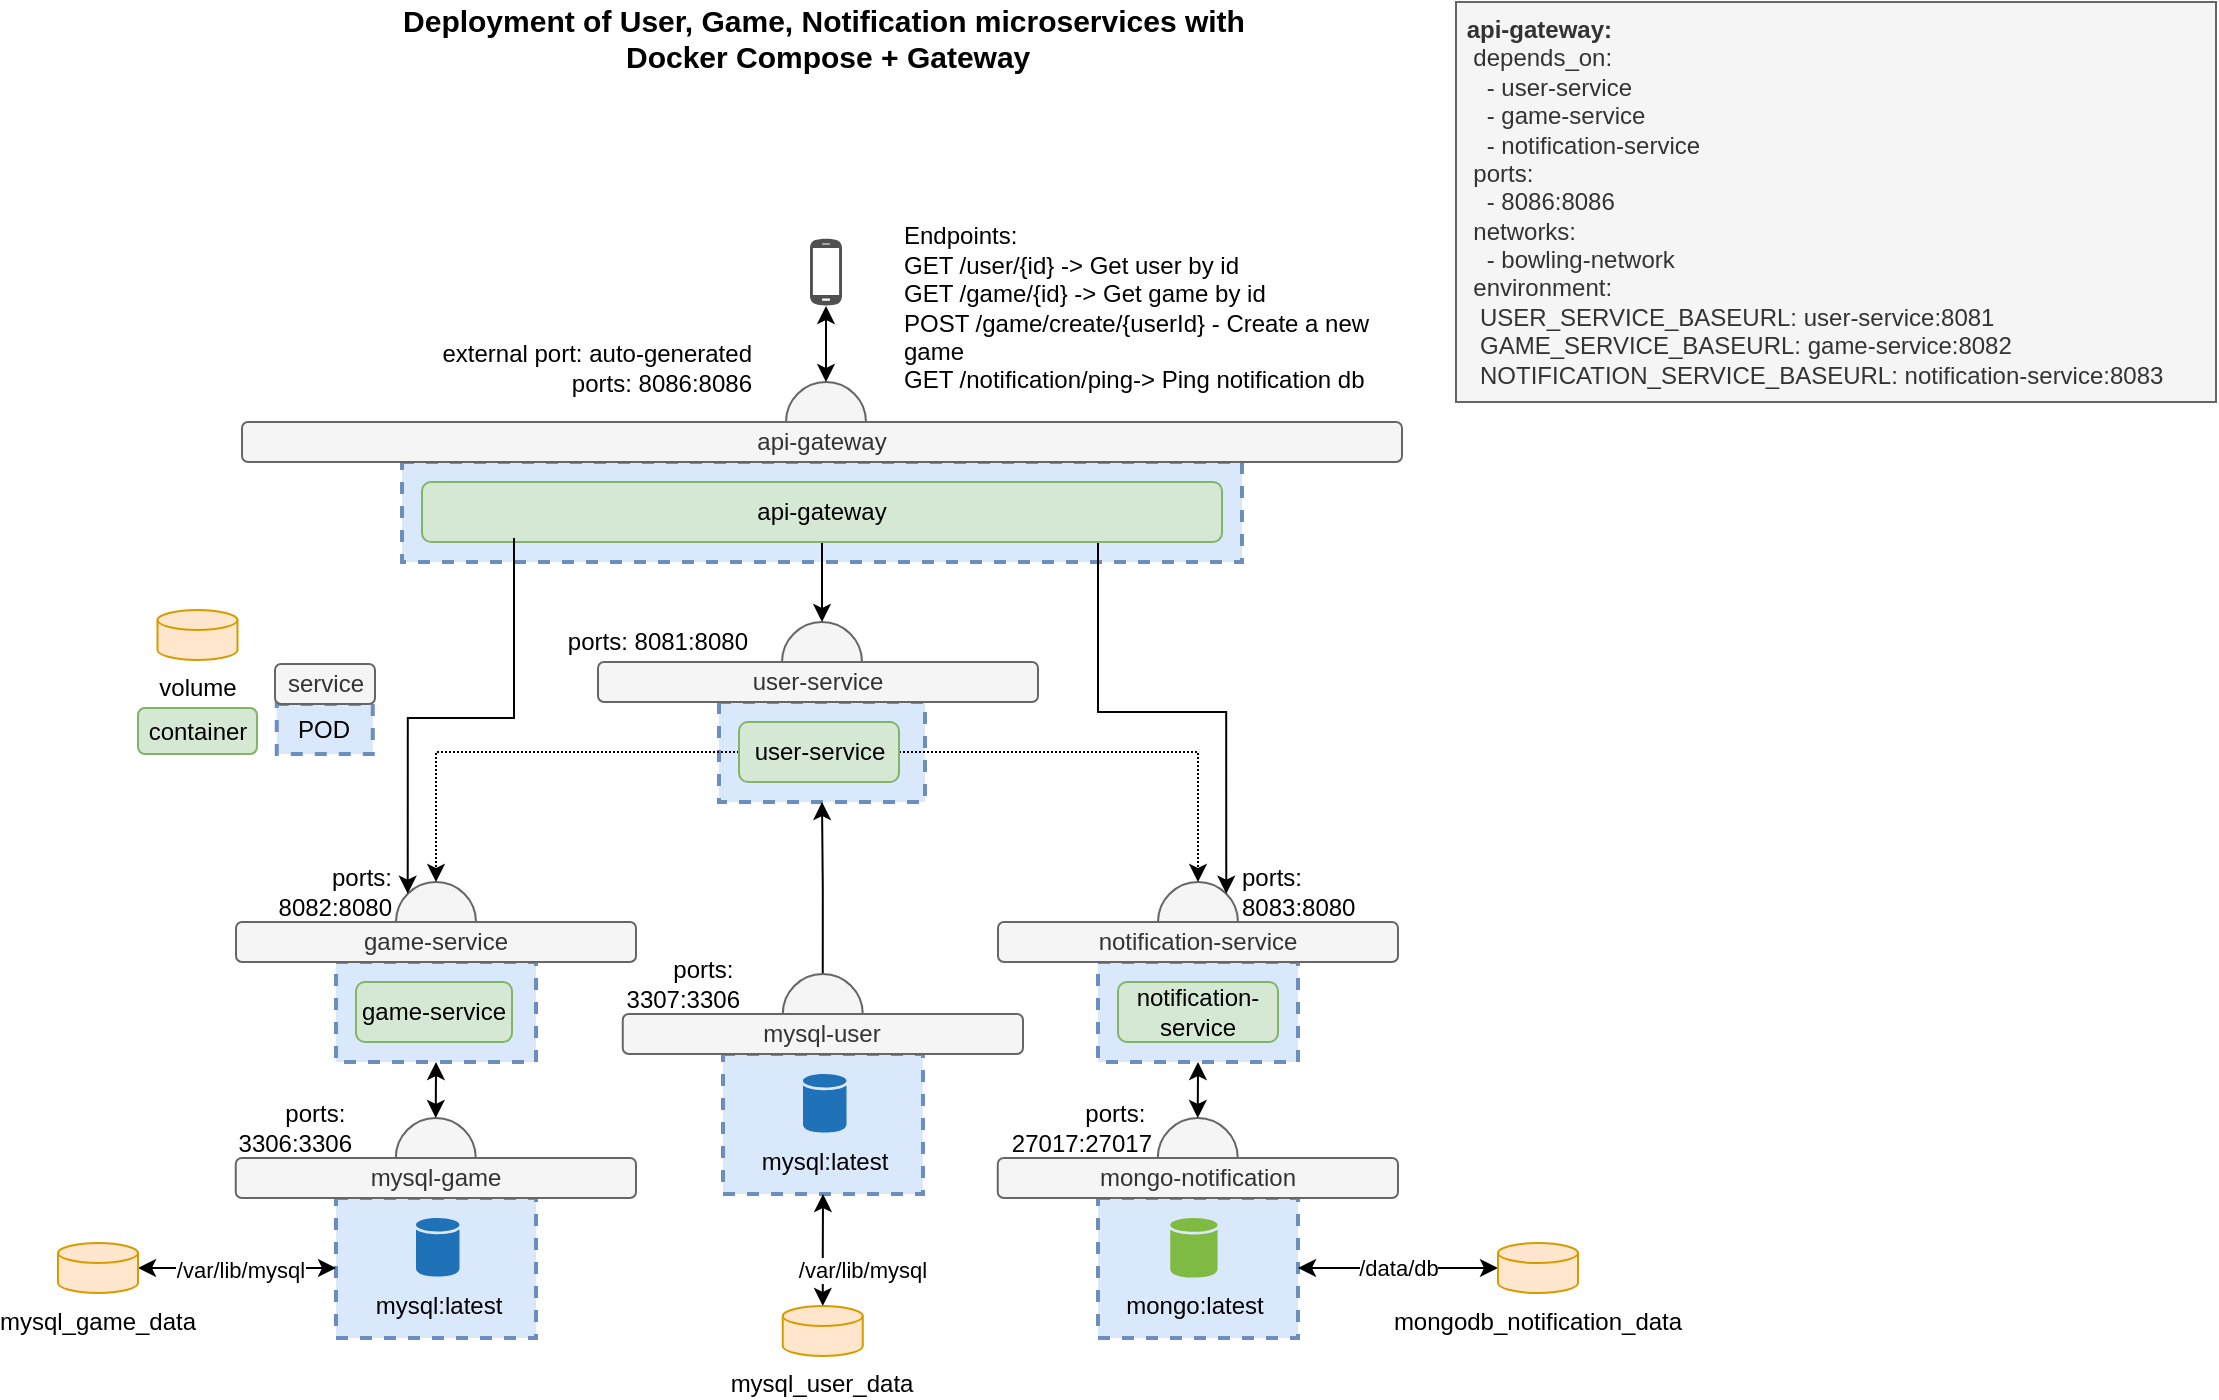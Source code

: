 <mxfile version="20.7.4" type="device"><diagram id="xytzlK5KDnMRwaH8Op_2" name="Pagina-1"><mxGraphModel dx="1219" dy="713" grid="1" gridSize="10" guides="1" tooltips="1" connect="1" arrows="1" fold="1" page="1" pageScale="1" pageWidth="827" pageHeight="1169" math="0" shadow="0"><root><mxCell id="0"/><mxCell id="1" parent="0"/><mxCell id="WILiu7cNs4QEjj5eBvjj-1" value="" style="ellipse;whiteSpace=wrap;html=1;aspect=fixed;strokeWidth=1;fillColor=#f5f5f5;strokeColor=#666666;fontColor=#333333;" parent="1" vertex="1"><mxGeometry x="762" y="632" width="40" height="40" as="geometry"/></mxCell><mxCell id="WILiu7cNs4QEjj5eBvjj-2" value="" style="ellipse;whiteSpace=wrap;html=1;aspect=fixed;strokeWidth=1;fillColor=#f5f5f5;strokeColor=#666666;fontColor=#333333;" parent="1" vertex="1"><mxGeometry x="381" y="632" width="40" height="40" as="geometry"/></mxCell><mxCell id="WILiu7cNs4QEjj5eBvjj-3" value="" style="rounded=0;whiteSpace=wrap;html=1;strokeColor=#6c8ebf;dashed=1;strokeWidth=2;fillColor=#dae8fc;" parent="1" vertex="1"><mxGeometry x="542.5" y="542" width="103" height="50" as="geometry"/></mxCell><mxCell id="WILiu7cNs4QEjj5eBvjj-4" value="" style="rounded=0;whiteSpace=wrap;html=1;strokeColor=#6c8ebf;dashed=1;strokeWidth=2;fillColor=#dae8fc;" parent="1" vertex="1"><mxGeometry x="732" y="672" width="100" height="50" as="geometry"/></mxCell><mxCell id="WILiu7cNs4QEjj5eBvjj-5" value="" style="rounded=0;whiteSpace=wrap;html=1;strokeColor=#6c8ebf;dashed=1;strokeWidth=2;fillColor=#dae8fc;" parent="1" vertex="1"><mxGeometry x="732" y="790" width="100" height="70" as="geometry"/></mxCell><mxCell id="WILiu7cNs4QEjj5eBvjj-6" value="" style="rounded=0;whiteSpace=wrap;html=1;strokeColor=#6c8ebf;dashed=1;strokeWidth=2;fillColor=#dae8fc;" parent="1" vertex="1"><mxGeometry x="351" y="790" width="100" height="70" as="geometry"/></mxCell><mxCell id="WILiu7cNs4QEjj5eBvjj-7" value="" style="rounded=0;whiteSpace=wrap;html=1;strokeColor=#6c8ebf;dashed=1;fillColor=#dae8fc;strokeWidth=2;" parent="1" vertex="1"><mxGeometry x="351" y="672" width="100" height="50" as="geometry"/></mxCell><mxCell id="WILiu7cNs4QEjj5eBvjj-8" value="game-service" style="rounded=1;whiteSpace=wrap;html=1;fillColor=#d5e8d4;strokeColor=#82b366;" parent="1" vertex="1"><mxGeometry x="361" y="682" width="78" height="30" as="geometry"/></mxCell><mxCell id="WILiu7cNs4QEjj5eBvjj-9" value="notification-service" style="rounded=1;whiteSpace=wrap;html=1;fillColor=#d5e8d4;strokeColor=#82b366;" parent="1" vertex="1"><mxGeometry x="742" y="682" width="80" height="30" as="geometry"/></mxCell><mxCell id="WILiu7cNs4QEjj5eBvjj-10" value="game-service" style="rounded=1;whiteSpace=wrap;html=1;fillColor=#f5f5f5;strokeColor=#666666;fontColor=#333333;" parent="1" vertex="1"><mxGeometry x="301" y="652" width="200" height="20" as="geometry"/></mxCell><mxCell id="WILiu7cNs4QEjj5eBvjj-11" value="notification-service" style="rounded=1;whiteSpace=wrap;html=1;fillColor=#f5f5f5;strokeColor=#666666;fontColor=#333333;" parent="1" vertex="1"><mxGeometry x="682" y="652" width="200" height="20" as="geometry"/></mxCell><mxCell id="WILiu7cNs4QEjj5eBvjj-12" value="mongo:latest" style="shadow=0;dashed=0;html=1;strokeColor=none;labelPosition=center;verticalLabelPosition=bottom;verticalAlign=top;outlineConnect=0;align=center;shape=mxgraph.office.databases.database;fillColor=#7FBA42;" parent="1" vertex="1"><mxGeometry x="768.13" y="800" width="23.63" height="30" as="geometry"/></mxCell><mxCell id="WILiu7cNs4QEjj5eBvjj-13" value="mysql:latest" style="shadow=0;dashed=0;html=1;strokeColor=none;labelPosition=center;verticalLabelPosition=bottom;verticalAlign=top;outlineConnect=0;align=center;shape=mxgraph.office.databases.database;fillColor=#2072B8;" parent="1" vertex="1"><mxGeometry x="391" y="800" width="21.75" height="29.5" as="geometry"/></mxCell><mxCell id="WILiu7cNs4QEjj5eBvjj-14" style="edgeStyle=orthogonalEdgeStyle;rounded=0;orthogonalLoop=1;jettySize=auto;html=1;exitX=1;exitY=0.5;exitDx=0;exitDy=0;entryX=0.5;entryY=0;entryDx=0;entryDy=0;dashed=1;dashPattern=1 1;" parent="1" source="WILiu7cNs4QEjj5eBvjj-16" target="WILiu7cNs4QEjj5eBvjj-1" edge="1"><mxGeometry relative="1" as="geometry"/></mxCell><mxCell id="WILiu7cNs4QEjj5eBvjj-15" style="edgeStyle=orthogonalEdgeStyle;rounded=0;orthogonalLoop=1;jettySize=auto;html=1;exitX=0;exitY=0.5;exitDx=0;exitDy=0;entryX=0.5;entryY=0;entryDx=0;entryDy=0;dashed=1;dashPattern=1 1;" parent="1" source="WILiu7cNs4QEjj5eBvjj-16" target="WILiu7cNs4QEjj5eBvjj-2" edge="1"><mxGeometry relative="1" as="geometry"><Array as="points"><mxPoint x="401" y="567"/></Array></mxGeometry></mxCell><mxCell id="WILiu7cNs4QEjj5eBvjj-16" value="user-service" style="rounded=1;whiteSpace=wrap;html=1;fillColor=#d5e8d4;strokeColor=#82b366;" parent="1" vertex="1"><mxGeometry x="552.5" y="552" width="80" height="30" as="geometry"/></mxCell><mxCell id="WILiu7cNs4QEjj5eBvjj-17" value="" style="ellipse;whiteSpace=wrap;html=1;aspect=fixed;strokeWidth=1;fillColor=#f5f5f5;strokeColor=#666666;fontColor=#333333;" parent="1" vertex="1"><mxGeometry x="574" y="502" width="40" height="40" as="geometry"/></mxCell><mxCell id="WILiu7cNs4QEjj5eBvjj-18" value="user-service" style="rounded=1;whiteSpace=wrap;html=1;fillColor=#f5f5f5;strokeColor=#666666;fontColor=#333333;" parent="1" vertex="1"><mxGeometry x="482" y="522" width="220" height="20" as="geometry"/></mxCell><mxCell id="WILiu7cNs4QEjj5eBvjj-19" value="" style="pointerEvents=1;shadow=0;dashed=0;html=1;strokeColor=none;fillColor=#505050;labelPosition=center;verticalLabelPosition=bottom;verticalAlign=top;outlineConnect=0;align=center;shape=mxgraph.office.devices.cell_phone_android_standalone;" parent="1" vertex="1"><mxGeometry x="588" y="310" width="16" height="34" as="geometry"/></mxCell><mxCell id="WILiu7cNs4QEjj5eBvjj-20" value="&lt;div&gt;ports:&lt;/div&gt;&lt;div&gt;8082:&lt;span style=&quot;background-color: initial;&quot;&gt;8080&lt;/span&gt;&lt;/div&gt;" style="text;html=1;strokeColor=none;fillColor=none;align=right;verticalAlign=middle;whiteSpace=wrap;rounded=0;" parent="1" vertex="1"><mxGeometry x="272" y="622" width="109" height="30" as="geometry"/></mxCell><mxCell id="WILiu7cNs4QEjj5eBvjj-21" value="&lt;div&gt;ports:&lt;/div&gt;&lt;div&gt;8083:&lt;span style=&quot;background-color: initial;&quot;&gt;8080&lt;/span&gt;&lt;/div&gt;" style="text;html=1;strokeColor=none;fillColor=none;align=left;verticalAlign=middle;whiteSpace=wrap;rounded=0;" parent="1" vertex="1"><mxGeometry x="802" y="622" width="109" height="30" as="geometry"/></mxCell><mxCell id="WILiu7cNs4QEjj5eBvjj-22" value="POD" style="rounded=0;whiteSpace=wrap;html=1;strokeColor=#6c8ebf;dashed=1;fillColor=#dae8fc;strokeWidth=2;" parent="1" vertex="1"><mxGeometry x="321.38" y="543" width="48" height="25" as="geometry"/></mxCell><mxCell id="WILiu7cNs4QEjj5eBvjj-23" value="service" style="rounded=1;whiteSpace=wrap;html=1;fillColor=#f5f5f5;strokeColor=#666666;fontColor=#333333;" parent="1" vertex="1"><mxGeometry x="320.5" y="523" width="50" height="20" as="geometry"/></mxCell><mxCell id="WILiu7cNs4QEjj5eBvjj-24" value="" style="ellipse;whiteSpace=wrap;html=1;aspect=fixed;strokeWidth=1;fillColor=#f5f5f5;strokeColor=#666666;fontColor=#333333;" parent="1" vertex="1"><mxGeometry x="380.88" y="750" width="40" height="40" as="geometry"/></mxCell><mxCell id="WILiu7cNs4QEjj5eBvjj-25" value="mysql-game" style="rounded=1;whiteSpace=wrap;html=1;fillColor=#f5f5f5;strokeColor=#666666;fontColor=#333333;" parent="1" vertex="1"><mxGeometry x="300.88" y="770" width="200.12" height="20" as="geometry"/></mxCell><mxCell id="WILiu7cNs4QEjj5eBvjj-26" value="&lt;div&gt;&lt;span&gt;ports:&amp;nbsp;&lt;/span&gt;&lt;br&gt;&lt;/div&gt;3306:3306" style="text;html=1;strokeColor=none;fillColor=none;align=right;verticalAlign=middle;whiteSpace=wrap;rounded=0;" parent="1" vertex="1"><mxGeometry x="252" y="740" width="109" height="30" as="geometry"/></mxCell><mxCell id="WILiu7cNs4QEjj5eBvjj-27" value="" style="endArrow=classic;startArrow=classic;html=1;exitX=0.5;exitY=1;exitDx=0;exitDy=0;entryX=0.5;entryY=0;entryDx=0;entryDy=0;" parent="1" source="WILiu7cNs4QEjj5eBvjj-7" target="WILiu7cNs4QEjj5eBvjj-24" edge="1"><mxGeometry width="50" height="50" relative="1" as="geometry"><mxPoint x="671" y="722" as="sourcePoint"/><mxPoint x="691" y="752" as="targetPoint"/></mxGeometry></mxCell><mxCell id="WILiu7cNs4QEjj5eBvjj-28" value="" style="ellipse;whiteSpace=wrap;html=1;aspect=fixed;strokeWidth=1;fillColor=#f5f5f5;strokeColor=#666666;fontColor=#333333;" parent="1" vertex="1"><mxGeometry x="761.88" y="750" width="40" height="40" as="geometry"/></mxCell><mxCell id="WILiu7cNs4QEjj5eBvjj-29" value="mongo-notification" style="rounded=1;whiteSpace=wrap;html=1;fillColor=#f5f5f5;strokeColor=#666666;fontColor=#333333;" parent="1" vertex="1"><mxGeometry x="681.88" y="770" width="200.12" height="20" as="geometry"/></mxCell><mxCell id="WILiu7cNs4QEjj5eBvjj-30" value="&lt;div&gt;&lt;span&gt;ports:&amp;nbsp;&lt;/span&gt;&lt;br&gt;&lt;/div&gt;27017:27017" style="text;html=1;strokeColor=none;fillColor=none;align=right;verticalAlign=middle;whiteSpace=wrap;rounded=0;" parent="1" vertex="1"><mxGeometry x="652" y="740" width="109" height="30" as="geometry"/></mxCell><mxCell id="WILiu7cNs4QEjj5eBvjj-31" value="" style="endArrow=classic;startArrow=classic;html=1;exitX=0.5;exitY=1;exitDx=0;exitDy=0;entryX=0.5;entryY=0;entryDx=0;entryDy=0;" parent="1" source="WILiu7cNs4QEjj5eBvjj-4" target="WILiu7cNs4QEjj5eBvjj-28" edge="1"><mxGeometry width="50" height="50" relative="1" as="geometry"><mxPoint x="502" y="732" as="sourcePoint"/><mxPoint x="501.88" y="760" as="targetPoint"/></mxGeometry></mxCell><mxCell id="WILiu7cNs4QEjj5eBvjj-32" value="&lt;div&gt;&lt;span style=&quot;background-color: initial;&quot;&gt;ports: 8081:&lt;/span&gt;&lt;span style=&quot;background-color: initial;&quot;&gt;8080&lt;/span&gt;&lt;br&gt;&lt;/div&gt;" style="text;html=1;strokeColor=none;fillColor=none;align=right;verticalAlign=middle;whiteSpace=wrap;rounded=0;" parent="1" vertex="1"><mxGeometry x="380.88" y="502" width="178" height="20" as="geometry"/></mxCell><mxCell id="WILiu7cNs4QEjj5eBvjj-33" value="&lt;div&gt;&lt;b&gt;&lt;font style=&quot;font-size: 15px&quot;&gt;Deployment of User, Game, Notification microservices with&lt;br&gt;&amp;nbsp;Docker Compose + Gateway&lt;/font&gt;&lt;/b&gt;&lt;/div&gt;" style="text;html=1;strokeColor=none;fillColor=none;align=center;verticalAlign=middle;whiteSpace=wrap;rounded=0;" parent="1" vertex="1"><mxGeometry x="246.38" y="200" width="698" height="20" as="geometry"/></mxCell><mxCell id="WILiu7cNs4QEjj5eBvjj-34" style="edgeStyle=orthogonalEdgeStyle;rounded=0;orthogonalLoop=1;jettySize=auto;html=1;entryX=0;entryY=0.5;entryDx=0;entryDy=0;startArrow=classic;startFill=1;" parent="1" source="WILiu7cNs4QEjj5eBvjj-36" target="WILiu7cNs4QEjj5eBvjj-6" edge="1"><mxGeometry relative="1" as="geometry"/></mxCell><mxCell id="WILiu7cNs4QEjj5eBvjj-35" value="/var/lib/mysql" style="edgeLabel;html=1;align=center;verticalAlign=middle;resizable=0;points=[];" parent="WILiu7cNs4QEjj5eBvjj-34" vertex="1" connectable="0"><mxGeometry x="-0.34" y="-1" relative="1" as="geometry"><mxPoint x="18" as="offset"/></mxGeometry></mxCell><mxCell id="WILiu7cNs4QEjj5eBvjj-36" value="mysql_game_data" style="shape=cylinder3;whiteSpace=wrap;html=1;boundedLbl=1;backgroundOutline=1;size=5;verticalAlign=top;labelPosition=center;verticalLabelPosition=bottom;align=center;fillColor=#ffe6cc;strokeColor=#d79b00;" parent="1" vertex="1"><mxGeometry x="212" y="812.5" width="40" height="25" as="geometry"/></mxCell><mxCell id="WILiu7cNs4QEjj5eBvjj-37" value="/data/db" style="edgeStyle=orthogonalEdgeStyle;rounded=0;orthogonalLoop=1;jettySize=auto;html=1;entryX=1;entryY=0.5;entryDx=0;entryDy=0;startArrow=classic;startFill=1;" parent="1" source="WILiu7cNs4QEjj5eBvjj-38" target="WILiu7cNs4QEjj5eBvjj-5" edge="1"><mxGeometry relative="1" as="geometry"/></mxCell><mxCell id="WILiu7cNs4QEjj5eBvjj-38" value="mongodb_notification_data" style="shape=cylinder3;whiteSpace=wrap;html=1;boundedLbl=1;backgroundOutline=1;size=5;verticalAlign=top;labelPosition=center;verticalLabelPosition=bottom;align=center;fillColor=#ffe6cc;strokeColor=#d79b00;" parent="1" vertex="1"><mxGeometry x="932" y="812.5" width="40" height="25" as="geometry"/></mxCell><mxCell id="WILiu7cNs4QEjj5eBvjj-39" value="container" style="rounded=1;whiteSpace=wrap;html=1;fillColor=#d5e8d4;strokeColor=#82b366;" parent="1" vertex="1"><mxGeometry x="252" y="545" width="59.5" height="23" as="geometry"/></mxCell><mxCell id="WILiu7cNs4QEjj5eBvjj-40" value="volume" style="shape=cylinder3;whiteSpace=wrap;html=1;boundedLbl=1;backgroundOutline=1;size=5;verticalAlign=top;labelPosition=center;verticalLabelPosition=bottom;align=center;fillColor=#ffe6cc;strokeColor=#d79b00;" parent="1" vertex="1"><mxGeometry x="261.75" y="496" width="40" height="25" as="geometry"/></mxCell><mxCell id="WILiu7cNs4QEjj5eBvjj-41" value="&lt;div&gt;&lt;b&gt;&amp;nbsp;api-gateway:&lt;/b&gt;&lt;/div&gt;&lt;div&gt;&amp;nbsp; depends_on:&lt;/div&gt;&lt;div&gt;&amp;nbsp; &amp;nbsp; - user-service&lt;/div&gt;&lt;div&gt;&amp;nbsp; &amp;nbsp; - game-service&lt;/div&gt;&lt;div&gt;&amp;nbsp; &amp;nbsp; - notification-service&lt;/div&gt;&lt;div&gt;&amp;nbsp; ports:&lt;/div&gt;&lt;div&gt;&amp;nbsp; &amp;nbsp; - 8086:8086&lt;/div&gt;&lt;div&gt;&lt;div&gt;&amp;nbsp; networks:&lt;/div&gt;&lt;div&gt;&amp;nbsp; &amp;nbsp; - bowling-network&lt;/div&gt;&lt;/div&gt;&lt;div&gt;&amp;nbsp;&amp;nbsp;environment:&lt;br&gt;&lt;/div&gt;&lt;div&gt;&amp;nbsp; &amp;nbsp;USER_SERVICE_BASEURL: user-service:8081&lt;/div&gt;&lt;div&gt;&amp;nbsp; &amp;nbsp;GAME_SERVICE_BASEURL: game-service:8082&lt;/div&gt;&lt;div&gt;&amp;nbsp; &amp;nbsp;NOTIFICATION_SERVICE_BASEURL: notification-service:8083&lt;/div&gt;" style="text;html=1;align=left;verticalAlign=middle;resizable=0;points=[];autosize=1;strokeColor=#666666;fillColor=#f5f5f5;fontColor=#333333;" parent="1" vertex="1"><mxGeometry x="911" y="192" width="380" height="200" as="geometry"/></mxCell><mxCell id="WILiu7cNs4QEjj5eBvjj-42" value="" style="rounded=0;whiteSpace=wrap;html=1;strokeColor=#6c8ebf;dashed=1;strokeWidth=2;fillColor=#dae8fc;" parent="1" vertex="1"><mxGeometry x="544.5" y="718" width="100" height="70" as="geometry"/></mxCell><mxCell id="WILiu7cNs4QEjj5eBvjj-43" value="mysql:latest" style="shadow=0;dashed=0;html=1;strokeColor=none;labelPosition=center;verticalLabelPosition=bottom;verticalAlign=top;outlineConnect=0;align=center;shape=mxgraph.office.databases.database;fillColor=#2072B8;" parent="1" vertex="1"><mxGeometry x="584.5" y="728" width="21.75" height="29.5" as="geometry"/></mxCell><mxCell id="WILiu7cNs4QEjj5eBvjj-44" style="edgeStyle=orthogonalEdgeStyle;rounded=0;orthogonalLoop=1;jettySize=auto;html=1;exitX=0.5;exitY=0;exitDx=0;exitDy=0;entryX=0.5;entryY=1;entryDx=0;entryDy=0;" parent="1" source="WILiu7cNs4QEjj5eBvjj-45" target="WILiu7cNs4QEjj5eBvjj-3" edge="1"><mxGeometry relative="1" as="geometry"/></mxCell><mxCell id="WILiu7cNs4QEjj5eBvjj-45" value="" style="ellipse;whiteSpace=wrap;html=1;aspect=fixed;strokeWidth=1;fillColor=#f5f5f5;strokeColor=#666666;fontColor=#333333;" parent="1" vertex="1"><mxGeometry x="574.38" y="678" width="40" height="40" as="geometry"/></mxCell><mxCell id="WILiu7cNs4QEjj5eBvjj-46" value="mysql-user" style="rounded=1;whiteSpace=wrap;html=1;fillColor=#f5f5f5;strokeColor=#666666;fontColor=#333333;" parent="1" vertex="1"><mxGeometry x="494.38" y="698" width="200.12" height="20" as="geometry"/></mxCell><mxCell id="WILiu7cNs4QEjj5eBvjj-47" value="&lt;div&gt;&lt;span&gt;ports:&amp;nbsp;&lt;/span&gt;&lt;br&gt;&lt;/div&gt;3307:3306" style="text;html=1;strokeColor=none;fillColor=none;align=right;verticalAlign=middle;whiteSpace=wrap;rounded=0;" parent="1" vertex="1"><mxGeometry x="445.5" y="668" width="109" height="30" as="geometry"/></mxCell><mxCell id="WILiu7cNs4QEjj5eBvjj-48" style="edgeStyle=orthogonalEdgeStyle;rounded=0;orthogonalLoop=1;jettySize=auto;html=1;entryX=0.5;entryY=1;entryDx=0;entryDy=0;startArrow=classic;startFill=1;" parent="1" source="WILiu7cNs4QEjj5eBvjj-50" target="WILiu7cNs4QEjj5eBvjj-42" edge="1"><mxGeometry relative="1" as="geometry"/></mxCell><mxCell id="WILiu7cNs4QEjj5eBvjj-49" value="/var/lib/mysql" style="edgeLabel;html=1;align=center;verticalAlign=middle;resizable=0;points=[];" parent="WILiu7cNs4QEjj5eBvjj-48" vertex="1" connectable="0"><mxGeometry x="-0.34" y="-1" relative="1" as="geometry"><mxPoint x="18" as="offset"/></mxGeometry></mxCell><mxCell id="WILiu7cNs4QEjj5eBvjj-50" value="mysql_user_data" style="shape=cylinder3;whiteSpace=wrap;html=1;boundedLbl=1;backgroundOutline=1;size=5;verticalAlign=top;labelPosition=center;verticalLabelPosition=bottom;align=center;fillColor=#ffe6cc;strokeColor=#d79b00;" parent="1" vertex="1"><mxGeometry x="574.38" y="844" width="40" height="25" as="geometry"/></mxCell><mxCell id="WILiu7cNs4QEjj5eBvjj-51" value="" style="rounded=0;whiteSpace=wrap;html=1;strokeColor=#6c8ebf;dashed=1;strokeWidth=2;fillColor=#dae8fc;" parent="1" vertex="1"><mxGeometry x="384" y="422" width="420" height="50" as="geometry"/></mxCell><mxCell id="WILiu7cNs4QEjj5eBvjj-52" style="edgeStyle=orthogonalEdgeStyle;rounded=0;orthogonalLoop=1;jettySize=auto;html=1;exitX=0.5;exitY=1;exitDx=0;exitDy=0;entryX=0.5;entryY=0;entryDx=0;entryDy=0;" parent="1" source="WILiu7cNs4QEjj5eBvjj-54" target="WILiu7cNs4QEjj5eBvjj-17" edge="1"><mxGeometry relative="1" as="geometry"/></mxCell><mxCell id="WILiu7cNs4QEjj5eBvjj-53" style="edgeStyle=orthogonalEdgeStyle;rounded=0;orthogonalLoop=1;jettySize=auto;html=1;exitX=0.75;exitY=1;exitDx=0;exitDy=0;entryX=1;entryY=0;entryDx=0;entryDy=0;" parent="1" source="WILiu7cNs4QEjj5eBvjj-54" target="WILiu7cNs4QEjj5eBvjj-1" edge="1"><mxGeometry relative="1" as="geometry"><Array as="points"><mxPoint x="732" y="462"/><mxPoint x="732" y="547"/><mxPoint x="796" y="547"/></Array></mxGeometry></mxCell><mxCell id="WILiu7cNs4QEjj5eBvjj-54" value="api-gateway" style="rounded=1;whiteSpace=wrap;html=1;fillColor=#d5e8d4;strokeColor=#82b366;" parent="1" vertex="1"><mxGeometry x="394" y="432" width="400" height="30" as="geometry"/></mxCell><mxCell id="WILiu7cNs4QEjj5eBvjj-55" value="" style="ellipse;whiteSpace=wrap;html=1;aspect=fixed;strokeWidth=1;fillColor=#f5f5f5;strokeColor=#666666;fontColor=#333333;" parent="1" vertex="1"><mxGeometry x="576" y="382" width="40" height="40" as="geometry"/></mxCell><mxCell id="WILiu7cNs4QEjj5eBvjj-56" value="api-gateway" style="rounded=1;whiteSpace=wrap;html=1;fillColor=#f5f5f5;strokeColor=#666666;fontColor=#333333;" parent="1" vertex="1"><mxGeometry x="304" y="402" width="580" height="20" as="geometry"/></mxCell><mxCell id="WILiu7cNs4QEjj5eBvjj-57" value="&lt;div&gt;external port: auto-generated&lt;/div&gt;&lt;div&gt;ports: 8086:&lt;span style=&quot;background-color: initial;&quot;&gt;8086&lt;/span&gt;&lt;/div&gt;" style="text;html=1;strokeColor=none;fillColor=none;align=right;verticalAlign=middle;whiteSpace=wrap;rounded=0;" parent="1" vertex="1"><mxGeometry x="382.88" y="360" width="178" height="30" as="geometry"/></mxCell><mxCell id="WILiu7cNs4QEjj5eBvjj-58" value="" style="endArrow=classic;startArrow=classic;html=1;rounded=0;exitX=0.5;exitY=0;exitDx=0;exitDy=0;" parent="1" source="WILiu7cNs4QEjj5eBvjj-55" target="WILiu7cNs4QEjj5eBvjj-19" edge="1"><mxGeometry width="50" height="50" relative="1" as="geometry"><mxPoint x="652" y="370" as="sourcePoint"/><mxPoint x="702" y="320" as="targetPoint"/></mxGeometry></mxCell><mxCell id="WILiu7cNs4QEjj5eBvjj-59" value="Endpoints:&lt;br&gt;GET /user/{id} -&amp;gt; Get user by id&lt;br&gt;GET /game/{id} -&amp;gt; Get game by id&lt;br&gt;POST /game/create/{userId} - Create a new game&lt;br&gt;GET /notification/ping-&amp;gt; Ping notification db" style="text;html=1;strokeColor=none;fillColor=none;align=left;verticalAlign=middle;whiteSpace=wrap;rounded=0;" parent="1" vertex="1"><mxGeometry x="632.5" y="300" width="240" height="90" as="geometry"/></mxCell><mxCell id="WILiu7cNs4QEjj5eBvjj-60" style="edgeStyle=orthogonalEdgeStyle;rounded=0;orthogonalLoop=1;jettySize=auto;html=1;entryX=0;entryY=0;entryDx=0;entryDy=0;" parent="1" target="WILiu7cNs4QEjj5eBvjj-2" edge="1"><mxGeometry relative="1" as="geometry"><mxPoint x="440" y="460" as="sourcePoint"/><mxPoint x="604" y="512" as="targetPoint"/><Array as="points"><mxPoint x="440" y="460"/><mxPoint x="440" y="550"/><mxPoint x="387" y="550"/></Array></mxGeometry></mxCell></root></mxGraphModel></diagram></mxfile>